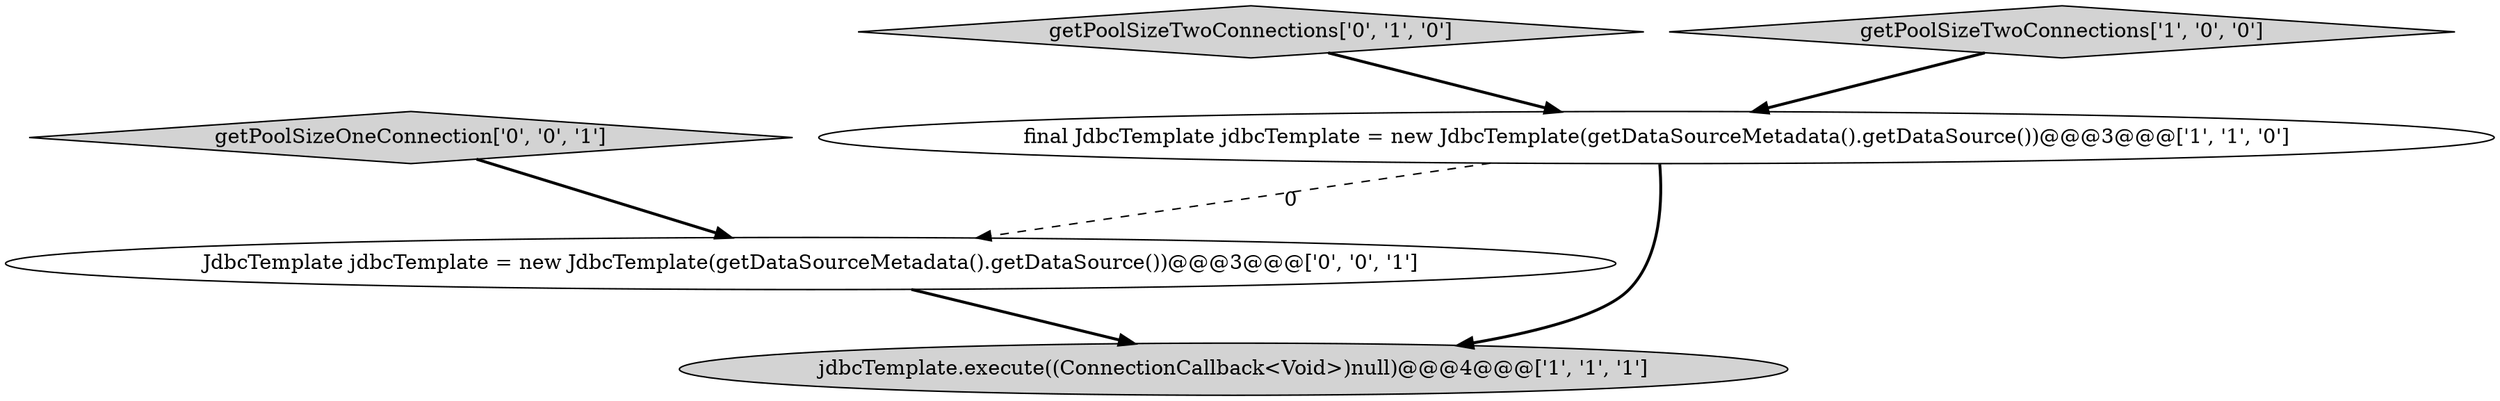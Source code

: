 digraph {
4 [style = filled, label = "getPoolSizeOneConnection['0', '0', '1']", fillcolor = lightgray, shape = diamond image = "AAA0AAABBB3BBB"];
1 [style = filled, label = "jdbcTemplate.execute((ConnectionCallback<Void>)null)@@@4@@@['1', '1', '1']", fillcolor = lightgray, shape = ellipse image = "AAA0AAABBB1BBB"];
0 [style = filled, label = "final JdbcTemplate jdbcTemplate = new JdbcTemplate(getDataSourceMetadata().getDataSource())@@@3@@@['1', '1', '0']", fillcolor = white, shape = ellipse image = "AAA0AAABBB1BBB"];
5 [style = filled, label = "JdbcTemplate jdbcTemplate = new JdbcTemplate(getDataSourceMetadata().getDataSource())@@@3@@@['0', '0', '1']", fillcolor = white, shape = ellipse image = "AAA0AAABBB3BBB"];
3 [style = filled, label = "getPoolSizeTwoConnections['0', '1', '0']", fillcolor = lightgray, shape = diamond image = "AAA0AAABBB2BBB"];
2 [style = filled, label = "getPoolSizeTwoConnections['1', '0', '0']", fillcolor = lightgray, shape = diamond image = "AAA0AAABBB1BBB"];
4->5 [style = bold, label=""];
2->0 [style = bold, label=""];
3->0 [style = bold, label=""];
0->1 [style = bold, label=""];
0->5 [style = dashed, label="0"];
5->1 [style = bold, label=""];
}
